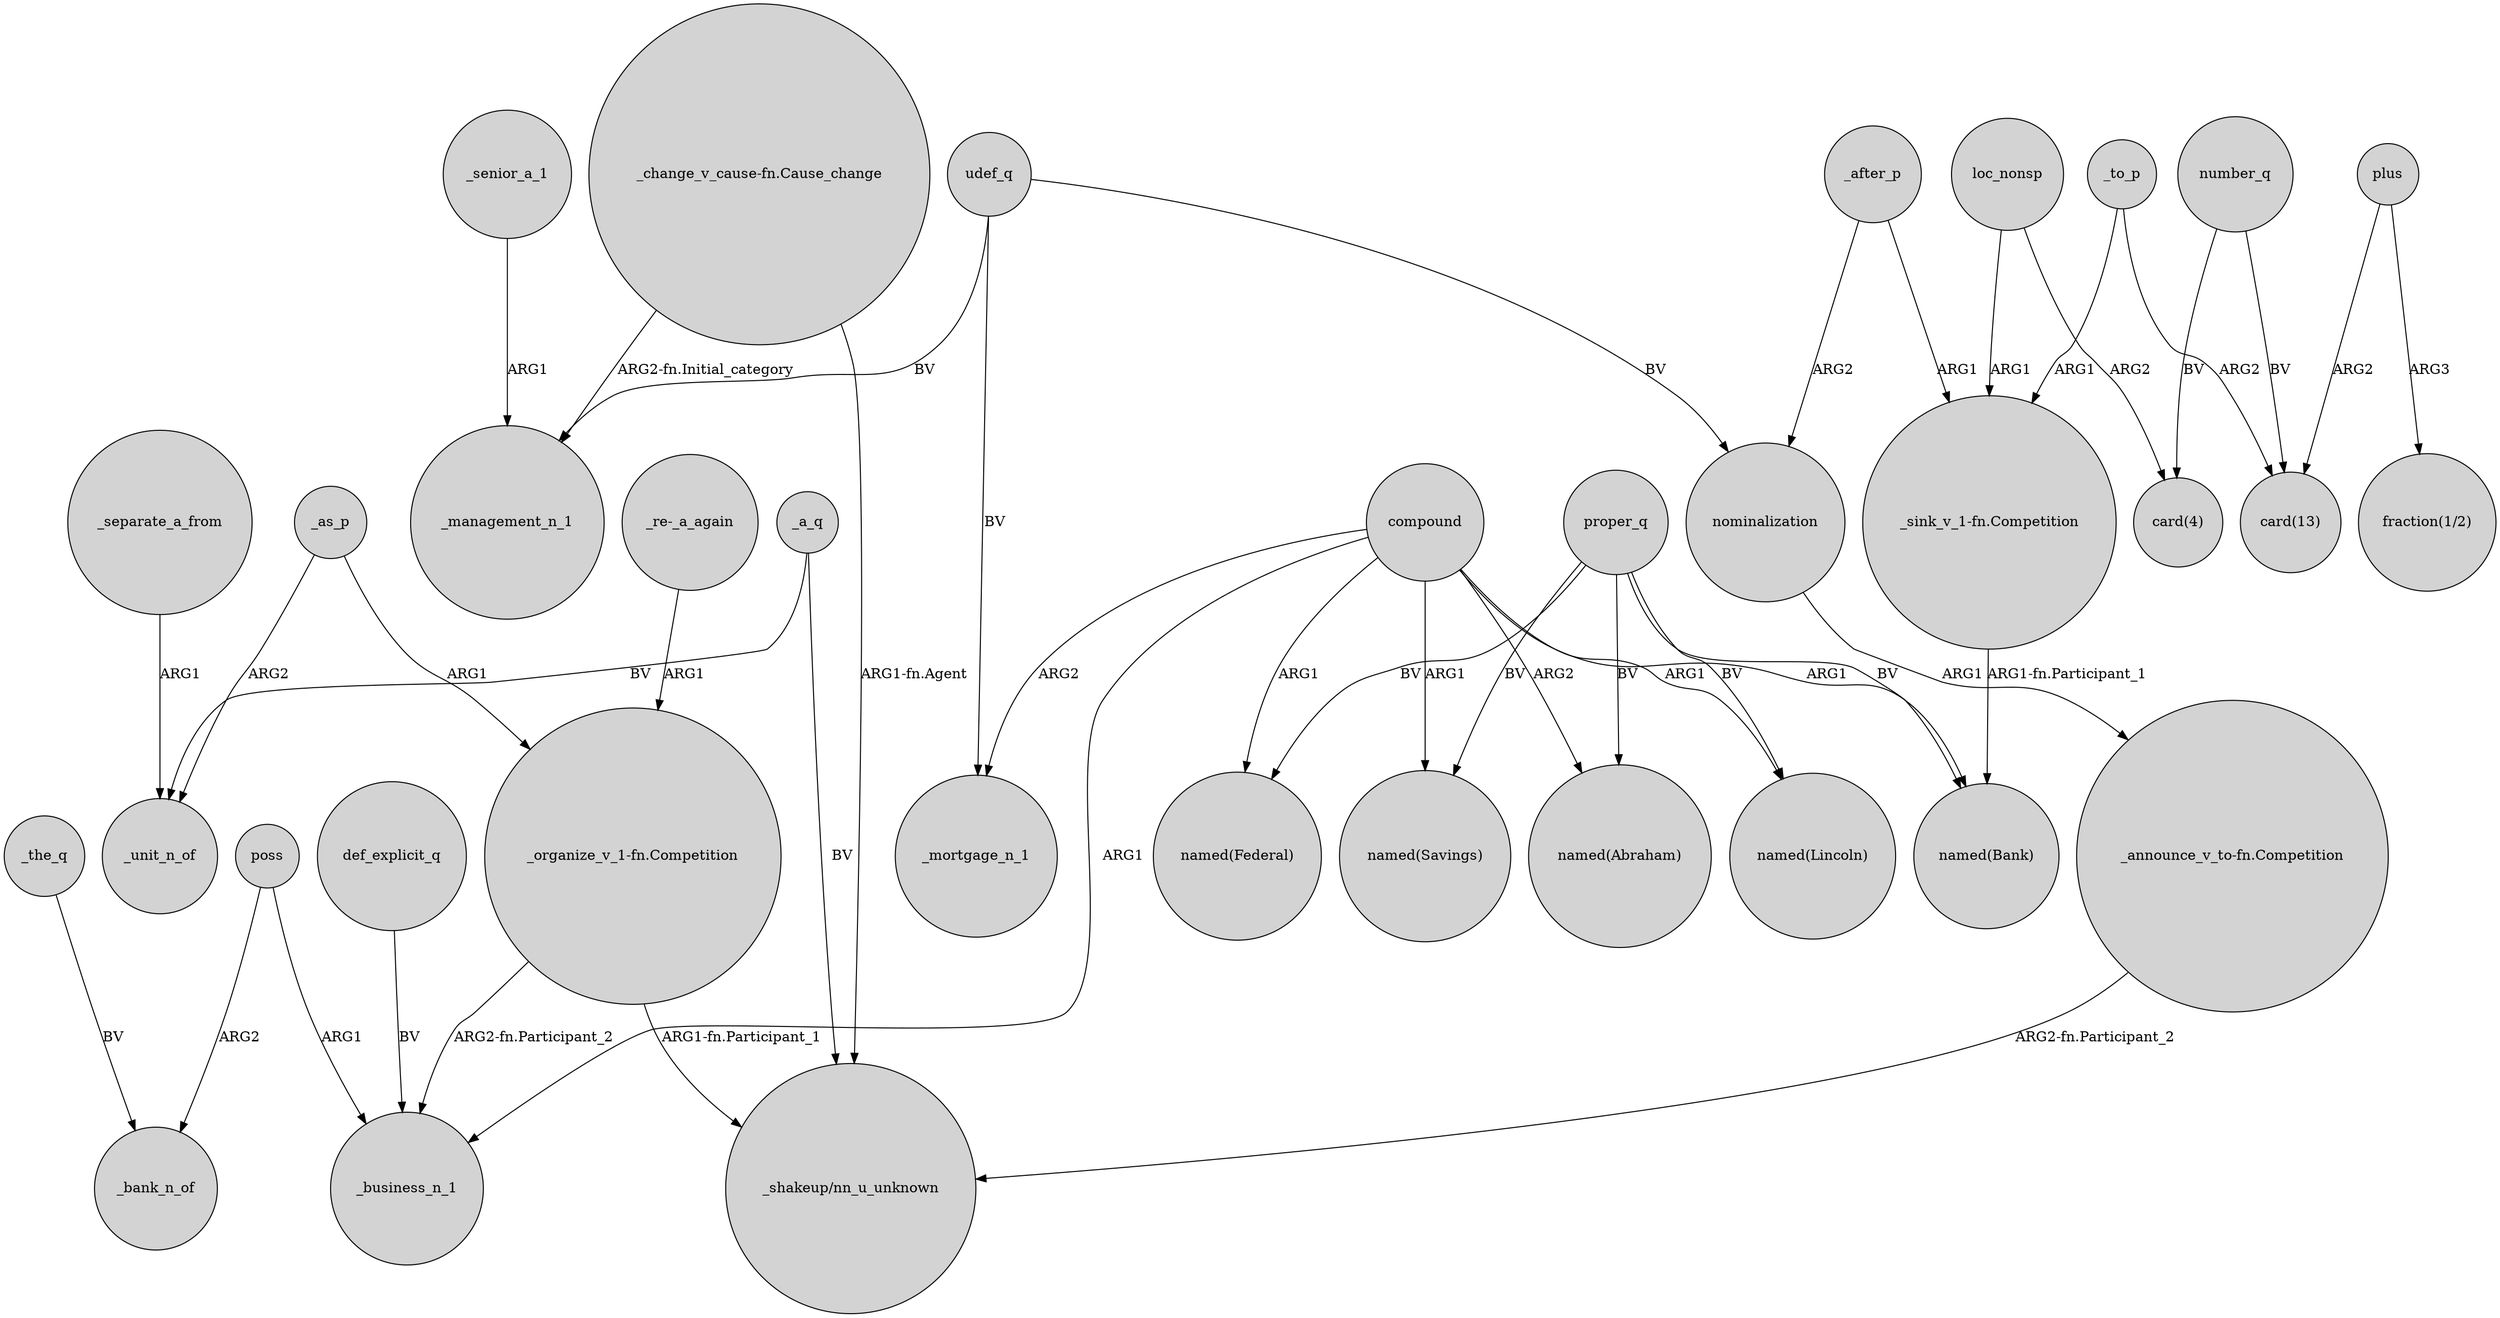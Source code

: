 digraph {
	node [shape=circle style=filled]
	def_explicit_q -> _business_n_1 [label=BV]
	_as_p -> "_organize_v_1-fn.Competition" [label=ARG1]
	compound -> "named(Lincoln)" [label=ARG1]
	number_q -> "card(13)" [label=BV]
	_the_q -> _bank_n_of [label=BV]
	poss -> _business_n_1 [label=ARG1]
	"_change_v_cause-fn.Cause_change" -> "_shakeup/nn_u_unknown" [label="ARG1-fn.Agent"]
	_as_p -> _unit_n_of [label=ARG2]
	plus -> "card(13)" [label=ARG2]
	_after_p -> "_sink_v_1-fn.Competition" [label=ARG1]
	udef_q -> nominalization [label=BV]
	compound -> "named(Abraham)" [label=ARG2]
	proper_q -> "named(Lincoln)" [label=BV]
	"_change_v_cause-fn.Cause_change" -> _management_n_1 [label="ARG2-fn.Initial_category"]
	compound -> "named(Bank)" [label=ARG1]
	"_re-_a_again" -> "_organize_v_1-fn.Competition" [label=ARG1]
	proper_q -> "named(Federal)" [label=BV]
	nominalization -> "_announce_v_to-fn.Competition" [label=ARG1]
	udef_q -> _management_n_1 [label=BV]
	_after_p -> nominalization [label=ARG2]
	compound -> _mortgage_n_1 [label=ARG2]
	udef_q -> _mortgage_n_1 [label=BV]
	_to_p -> "_sink_v_1-fn.Competition" [label=ARG1]
	proper_q -> "named(Abraham)" [label=BV]
	proper_q -> "named(Savings)" [label=BV]
	poss -> _bank_n_of [label=ARG2]
	compound -> "named(Federal)" [label=ARG1]
	"_organize_v_1-fn.Competition" -> _business_n_1 [label="ARG2-fn.Participant_2"]
	number_q -> "card(4)" [label=BV]
	_a_q -> "_shakeup/nn_u_unknown" [label=BV]
	loc_nonsp -> "_sink_v_1-fn.Competition" [label=ARG1]
	_to_p -> "card(13)" [label=ARG2]
	compound -> "named(Savings)" [label=ARG1]
	loc_nonsp -> "card(4)" [label=ARG2]
	compound -> _business_n_1 [label=ARG1]
	"_organize_v_1-fn.Competition" -> "_shakeup/nn_u_unknown" [label="ARG1-fn.Participant_1"]
	_a_q -> _unit_n_of [label=BV]
	_senior_a_1 -> _management_n_1 [label=ARG1]
	"_announce_v_to-fn.Competition" -> "_shakeup/nn_u_unknown" [label="ARG2-fn.Participant_2"]
	plus -> "fraction(1/2)" [label=ARG3]
	_separate_a_from -> _unit_n_of [label=ARG1]
	proper_q -> "named(Bank)" [label=BV]
	"_sink_v_1-fn.Competition" -> "named(Bank)" [label="ARG1-fn.Participant_1"]
}
